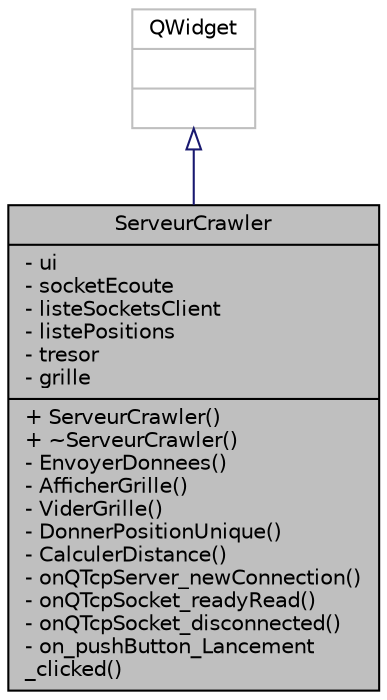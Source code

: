 digraph "ServeurCrawler"
{
  edge [fontname="Helvetica",fontsize="10",labelfontname="Helvetica",labelfontsize="10"];
  node [fontname="Helvetica",fontsize="10",shape=record];
  Node0 [label="{ServeurCrawler\n|- ui\l- socketEcoute\l- listeSocketsClient\l- listePositions\l- tresor\l- grille\l|+ ServeurCrawler()\l+ ~ServeurCrawler()\l- EnvoyerDonnees()\l- AfficherGrille()\l- ViderGrille()\l- DonnerPositionUnique()\l- CalculerDistance()\l- onQTcpServer_newConnection()\l- onQTcpSocket_readyRead()\l- onQTcpSocket_disconnected()\l- on_pushButton_Lancement\l_clicked()\l}",height=0.2,width=0.4,color="black", fillcolor="grey75", style="filled", fontcolor="black"];
  Node1 -> Node0 [dir="back",color="midnightblue",fontsize="10",style="solid",arrowtail="onormal",fontname="Helvetica"];
  Node1 [label="{QWidget\n||}",height=0.2,width=0.4,color="grey75", fillcolor="white", style="filled"];
}
